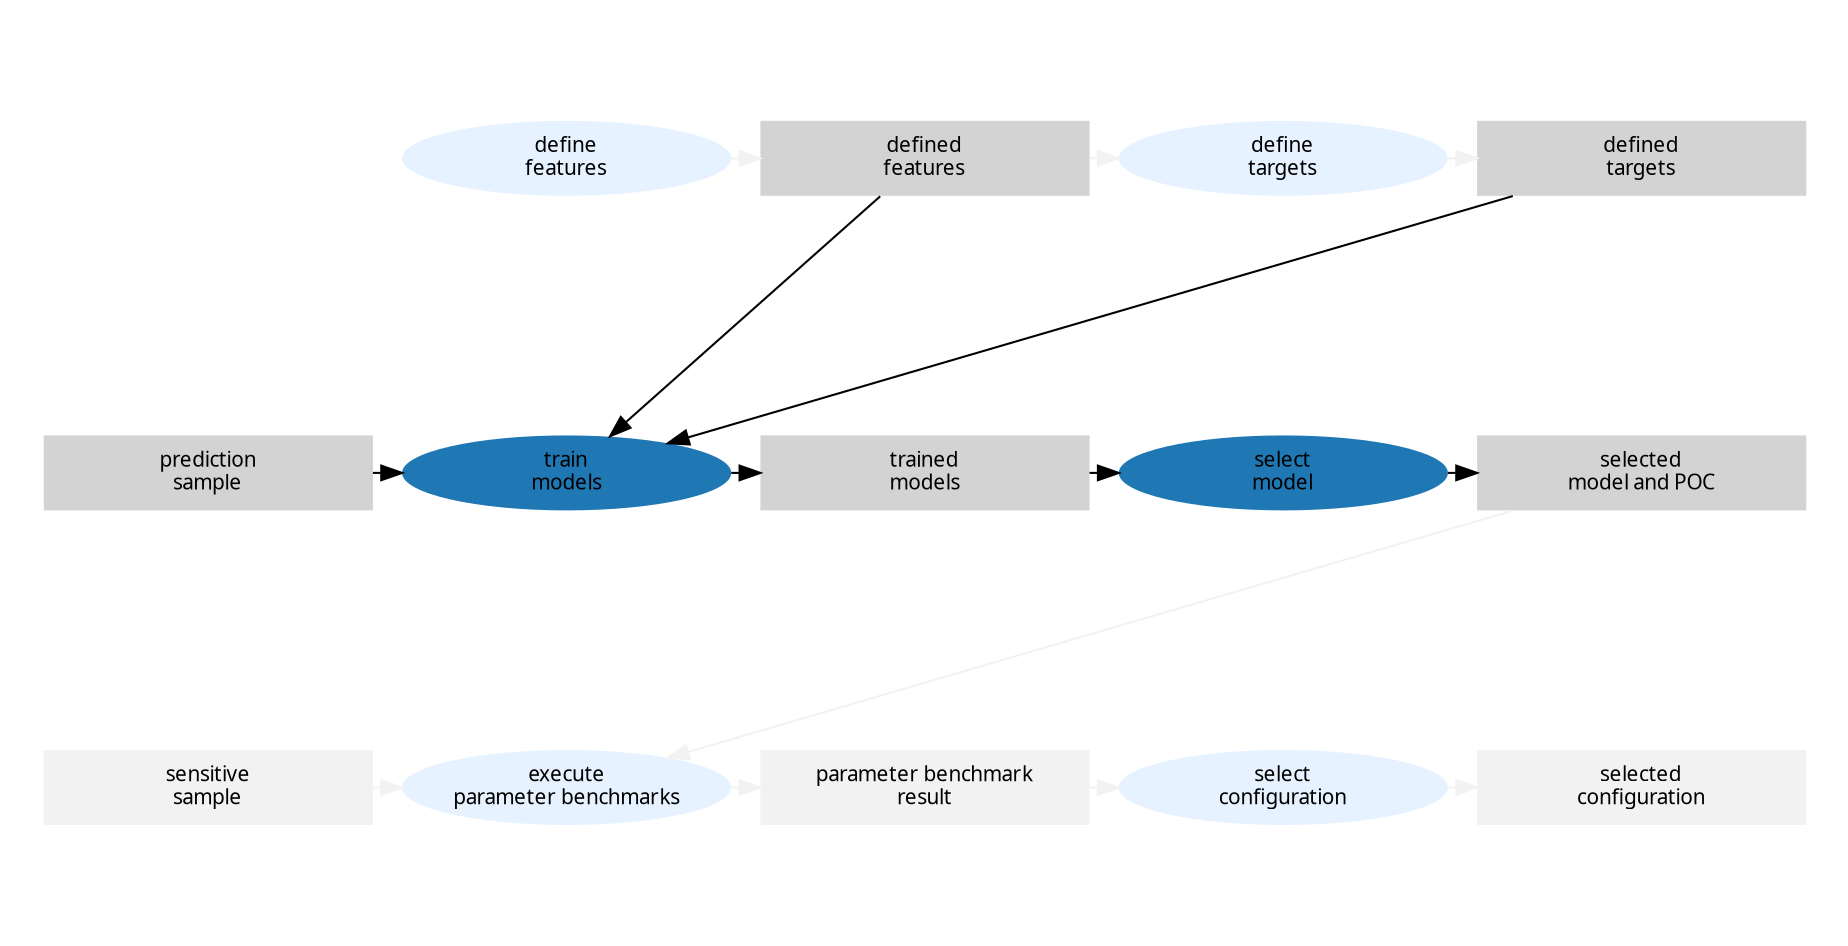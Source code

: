 digraph g {
    fontname = "Verdana"
    fontsize = 10
    rankdir = LR
    nodesep = "0.1"
    ranksep = "0.2"
    splines = False
    peripheries = 0
    
    node [style="filled" fixedsize=True width=2.2 penwidth=0 fontname="Verdana" fontsize=10]
    edge [style=invis]
    
    "0A" [style=invis]
    "1A" [label="define\nfeatures" shape="oval" style="filled" fillcolor="#e6f2ff"]
    "2A" [label="defined\nfeatures" shape="polygon"]
    "3A" [label="define\ntargets" shape="oval" style="filled" fillcolor="#e6f2ff"]
    "4A" [label="defined\ntargets" shape="polygon"]
    
    "0B" [label="prediction\nsample" shape="polygon"]
    "1B" [label="train\nmodels" shape="oval" fillcolor="#1f77b4"]
    "2B" [label="trained\nmodels" shape="polygon"]
    "3B" [label="select\nmodel" shape="oval" fillcolor="#1f77b4"]
    "4B" [label="selected\nmodel and POC" shape="polygon"]
    
    "0C" [label="sensitive\nsample" shape="polygon" fillcolor="#f2f2f2"]
    "1C" [label="execute\nparameter benchmarks" shape="oval" fillcolor="#e6f2ff"]
    "2C" [label="parameter benchmark\nresult" shape="polygon"  fillcolor="#f2f2f2"]
    "3C" [label="select\nconfiguration" shape="oval" fillcolor="#e6f2ff"]
    "4C" [label="selected\nconfiguration" shape="polygon"  fillcolor="#f2f2f2"]

    { 
        rank=same;
        0 [style=invis fixedsize=True width=0 height=2 label=""]
        1 [style=invis fixedsize=True width=0 height=2 label=""]
        2 [style=invis fixedsize=True width=0 height=2 label=""]
        0 -> 1 -> 2;
    }
    
    subgraph clusterA {
        labeljust="l"
        "0A" -> "1A" -> "2A" -> "3A" -> "4A"
        "1A":e -> "2A":w [style=solid color="#f2f2f2"]
        "2A":e -> "3A":w [style=solid color="#f2f2f2"]
        "3A":e -> "4A":w [style=solid color="#f2f2f2"]
    }

    subgraph clusterB {
        labeljust="l"
        "0B" -> "1B" -> "2B" -> "3B" -> "4B"
        "0B":e -> "1B":w [style=solid]
        "1B":e -> "2B":w [style=solid]
        "2B":e -> "3B":w [style=solid]
        "3B":e -> "4B":w [style=solid]
    }

    subgraph clusterC {
        labeljust="l"
        "0C" -> "1C" -> "2C" -> "3C" -> "4C"
        "0C":e -> "1C":w [style=solid color="#f2f2f2"]
        "1C":e -> "2C":w [style=solid color="#f2f2f2"]
        "2C":e -> "3C":w [style=solid color="#f2f2f2"]
        "3C":e -> "4C":w [style=solid color="#f2f2f2"]
    }

    0:e -> "0A":w
    1:e -> "0B":w
    2:e -> "0C":w

    // edges between clusters
    edge[constraint=false, style=solid];
    "2A" -> "1B"
    "4A" -> "1B"
    "4B" -> "1C" [color="#f2f2f2"]
}